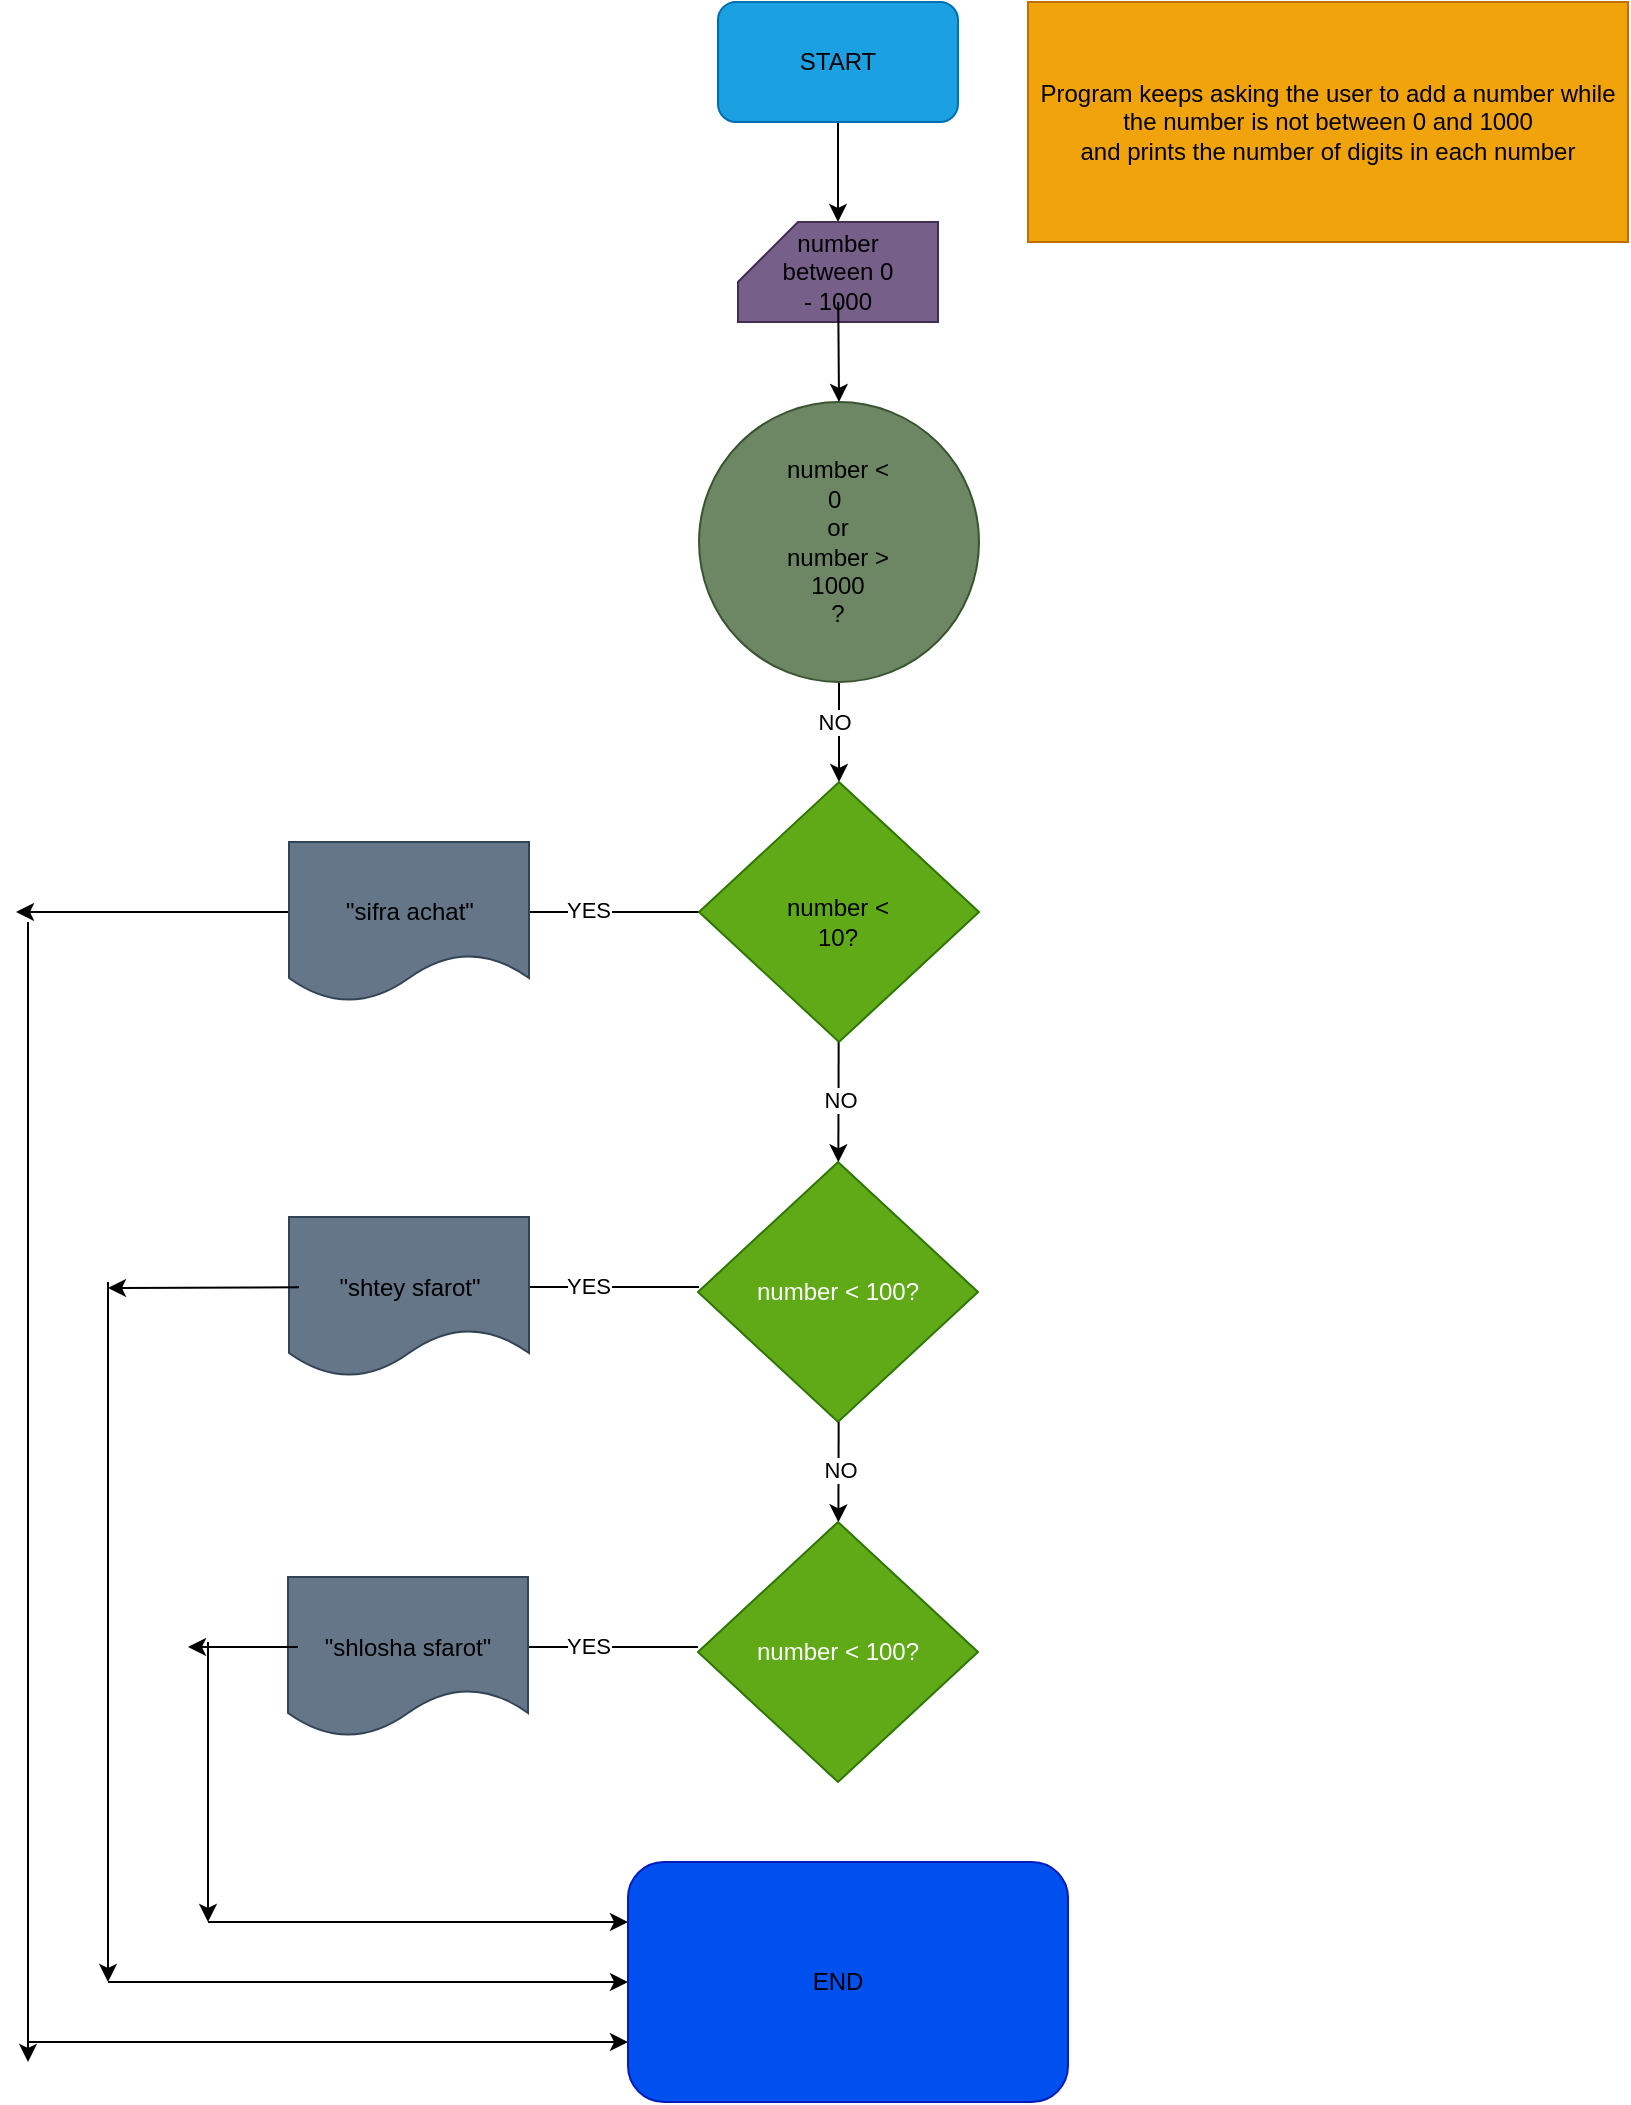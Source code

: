 <mxfile>
    <diagram id="uni_dMlymX2pteEVbZxF" name="Page-1">
        <mxGraphModel dx="632" dy="647" grid="1" gridSize="10" guides="1" tooltips="1" connect="1" arrows="1" fold="1" page="1" pageScale="1" pageWidth="850" pageHeight="1100" math="0" shadow="0">
            <root>
                <mxCell id="0"/>
                <mxCell id="1" parent="0"/>
                <mxCell id="2" style="edgeStyle=none;html=1;entryX=0.5;entryY=0;entryDx=0;entryDy=0;entryPerimeter=0;" parent="1" source="3" target="9" edge="1">
                    <mxGeometry relative="1" as="geometry"/>
                </mxCell>
                <mxCell id="3" value="" style="rounded=1;whiteSpace=wrap;html=1;fillColor=#1ba1e2;fontColor=#ffffff;strokeColor=#006EAF;" parent="1" vertex="1">
                    <mxGeometry x="365" y="20" width="120" height="60" as="geometry"/>
                </mxCell>
                <mxCell id="6" value="" style="rounded=1;whiteSpace=wrap;html=1;fillColor=#0050ef;fontColor=#ffffff;strokeColor=#001DBC;" parent="1" vertex="1">
                    <mxGeometry x="320" y="950" width="220" height="120" as="geometry"/>
                </mxCell>
                <mxCell id="7" value="START" style="text;html=1;strokeColor=none;fillColor=none;align=center;verticalAlign=middle;whiteSpace=wrap;rounded=0;" parent="1" vertex="1">
                    <mxGeometry x="395" y="35" width="60" height="30" as="geometry"/>
                </mxCell>
                <mxCell id="8" value="END" style="text;html=1;strokeColor=none;fillColor=none;align=center;verticalAlign=middle;whiteSpace=wrap;rounded=0;" parent="1" vertex="1">
                    <mxGeometry x="395" y="995" width="60" height="30" as="geometry"/>
                </mxCell>
                <mxCell id="9" value="" style="shape=card;whiteSpace=wrap;html=1;fillColor=#76608a;fontColor=#ffffff;strokeColor=#432D57;" parent="1" vertex="1">
                    <mxGeometry x="375" y="130" width="100" height="50" as="geometry"/>
                </mxCell>
                <mxCell id="10" style="edgeStyle=none;html=1;entryX=0.5;entryY=0;entryDx=0;entryDy=0;" parent="1" source="11" edge="1">
                    <mxGeometry relative="1" as="geometry">
                        <mxPoint x="425.5" y="220" as="targetPoint"/>
                    </mxGeometry>
                </mxCell>
                <mxCell id="11" value="number between 0 - 1000" style="text;html=1;strokeColor=none;fillColor=none;align=center;verticalAlign=middle;whiteSpace=wrap;rounded=0;" parent="1" vertex="1">
                    <mxGeometry x="395" y="140" width="60" height="30" as="geometry"/>
                </mxCell>
                <mxCell id="32" style="edgeStyle=none;html=1;" parent="1" target="26" edge="1">
                    <mxGeometry relative="1" as="geometry">
                        <mxPoint x="425.5" y="360" as="sourcePoint"/>
                    </mxGeometry>
                </mxCell>
                <mxCell id="33" value="NO" style="edgeLabel;html=1;align=center;verticalAlign=middle;resizable=0;points=[];" parent="32" vertex="1" connectable="0">
                    <mxGeometry x="-0.222" y="-3" relative="1" as="geometry">
                        <mxPoint as="offset"/>
                    </mxGeometry>
                </mxCell>
                <mxCell id="38" style="edgeStyle=none;html=1;" parent="1" source="26" edge="1">
                    <mxGeometry relative="1" as="geometry">
                        <mxPoint x="230" y="475" as="targetPoint"/>
                    </mxGeometry>
                </mxCell>
                <mxCell id="41" value="YES" style="edgeLabel;html=1;align=center;verticalAlign=middle;resizable=0;points=[];" parent="38" vertex="1" connectable="0">
                    <mxGeometry x="-0.1" y="-1" relative="1" as="geometry">
                        <mxPoint x="1" as="offset"/>
                    </mxGeometry>
                </mxCell>
                <mxCell id="40" style="edgeStyle=none;html=1;" parent="1" source="26" target="39" edge="1">
                    <mxGeometry relative="1" as="geometry"/>
                </mxCell>
                <mxCell id="42" value="NO" style="edgeLabel;html=1;align=center;verticalAlign=middle;resizable=0;points=[];" parent="40" vertex="1" connectable="0">
                    <mxGeometry x="-0.05" relative="1" as="geometry">
                        <mxPoint as="offset"/>
                    </mxGeometry>
                </mxCell>
                <mxCell id="26" value="" style="rhombus;whiteSpace=wrap;html=1;fillColor=#60a917;fontColor=#ffffff;strokeColor=#2D7600;" parent="1" vertex="1">
                    <mxGeometry x="355.5" y="410" width="140" height="130" as="geometry"/>
                </mxCell>
                <mxCell id="35" value="number &amp;lt; 10?" style="text;html=1;strokeColor=none;fillColor=none;align=center;verticalAlign=middle;whiteSpace=wrap;rounded=0;" parent="1" vertex="1">
                    <mxGeometry x="395" y="465" width="60" height="30" as="geometry"/>
                </mxCell>
                <mxCell id="36" value="" style="shape=document;whiteSpace=wrap;html=1;boundedLbl=1;fillColor=#647687;fontColor=#ffffff;strokeColor=#314354;" parent="1" vertex="1">
                    <mxGeometry x="150.5" y="440" width="120" height="80" as="geometry"/>
                </mxCell>
                <mxCell id="54" style="edgeStyle=none;html=1;" parent="1" edge="1">
                    <mxGeometry relative="1" as="geometry">
                        <mxPoint x="14" y="475" as="targetPoint"/>
                        <mxPoint x="150" y="475" as="sourcePoint"/>
                    </mxGeometry>
                </mxCell>
                <mxCell id="37" value="&quot;sifra achat&quot;" style="text;html=1;strokeColor=none;fillColor=none;align=center;verticalAlign=middle;whiteSpace=wrap;rounded=0;" parent="1" vertex="1">
                    <mxGeometry x="155.5" y="435" width="110" height="80" as="geometry"/>
                </mxCell>
                <mxCell id="39" value="number &amp;lt; 100?" style="rhombus;whiteSpace=wrap;html=1;fillColor=#60a917;fontColor=#ffffff;strokeColor=#2D7600;" parent="1" vertex="1">
                    <mxGeometry x="355" y="600" width="140" height="130" as="geometry"/>
                </mxCell>
                <mxCell id="43" style="edgeStyle=none;html=1;" parent="1" target="45" edge="1">
                    <mxGeometry relative="1" as="geometry">
                        <mxPoint x="425.329" y="730.002" as="sourcePoint"/>
                    </mxGeometry>
                </mxCell>
                <mxCell id="44" value="NO" style="edgeLabel;html=1;align=center;verticalAlign=middle;resizable=0;points=[];" parent="43" vertex="1" connectable="0">
                    <mxGeometry x="-0.05" relative="1" as="geometry">
                        <mxPoint as="offset"/>
                    </mxGeometry>
                </mxCell>
                <mxCell id="45" value="number &amp;lt; 100?" style="rhombus;whiteSpace=wrap;html=1;fillColor=#60a917;fontColor=#ffffff;strokeColor=#2D7600;" parent="1" vertex="1">
                    <mxGeometry x="355" y="780" width="140" height="130" as="geometry"/>
                </mxCell>
                <mxCell id="46" style="edgeStyle=none;html=1;" parent="1" edge="1">
                    <mxGeometry relative="1" as="geometry">
                        <mxPoint x="355.5" y="662.5" as="sourcePoint"/>
                        <mxPoint x="230" y="662.5" as="targetPoint"/>
                    </mxGeometry>
                </mxCell>
                <mxCell id="47" value="YES" style="edgeLabel;html=1;align=center;verticalAlign=middle;resizable=0;points=[];" parent="46" vertex="1" connectable="0">
                    <mxGeometry x="-0.1" y="-1" relative="1" as="geometry">
                        <mxPoint x="1" as="offset"/>
                    </mxGeometry>
                </mxCell>
                <mxCell id="48" value="" style="shape=document;whiteSpace=wrap;html=1;boundedLbl=1;fillColor=#647687;fontColor=#ffffff;strokeColor=#314354;" parent="1" vertex="1">
                    <mxGeometry x="150.5" y="627.5" width="120" height="80" as="geometry"/>
                </mxCell>
                <mxCell id="57" style="edgeStyle=none;html=1;" parent="1" source="49" edge="1">
                    <mxGeometry relative="1" as="geometry">
                        <mxPoint x="60" y="663" as="targetPoint"/>
                    </mxGeometry>
                </mxCell>
                <mxCell id="49" value="&quot;shtey sfarot&quot;" style="text;html=1;strokeColor=none;fillColor=none;align=center;verticalAlign=middle;whiteSpace=wrap;rounded=0;" parent="1" vertex="1">
                    <mxGeometry x="155.5" y="622.5" width="110" height="80" as="geometry"/>
                </mxCell>
                <mxCell id="50" style="edgeStyle=none;html=1;" parent="1" edge="1">
                    <mxGeometry relative="1" as="geometry">
                        <mxPoint x="355" y="842.5" as="sourcePoint"/>
                        <mxPoint x="229.5" y="842.5" as="targetPoint"/>
                    </mxGeometry>
                </mxCell>
                <mxCell id="51" value="YES" style="edgeLabel;html=1;align=center;verticalAlign=middle;resizable=0;points=[];" parent="50" vertex="1" connectable="0">
                    <mxGeometry x="-0.1" y="-1" relative="1" as="geometry">
                        <mxPoint x="1" as="offset"/>
                    </mxGeometry>
                </mxCell>
                <mxCell id="52" value="" style="shape=document;whiteSpace=wrap;html=1;boundedLbl=1;fillColor=#647687;fontColor=#ffffff;strokeColor=#314354;" parent="1" vertex="1">
                    <mxGeometry x="150" y="807.5" width="120" height="80" as="geometry"/>
                </mxCell>
                <mxCell id="60" style="edgeStyle=none;html=1;" parent="1" source="53" edge="1">
                    <mxGeometry relative="1" as="geometry">
                        <mxPoint x="100" y="842.5" as="targetPoint"/>
                    </mxGeometry>
                </mxCell>
                <mxCell id="53" value="&quot;shlosha sfarot&quot;" style="text;html=1;strokeColor=none;fillColor=none;align=center;verticalAlign=middle;whiteSpace=wrap;rounded=0;" parent="1" vertex="1">
                    <mxGeometry x="155" y="802.5" width="110" height="80" as="geometry"/>
                </mxCell>
                <mxCell id="55" value="" style="endArrow=classic;html=1;" parent="1" edge="1">
                    <mxGeometry width="50" height="50" relative="1" as="geometry">
                        <mxPoint x="20" y="480" as="sourcePoint"/>
                        <mxPoint x="20" y="1050" as="targetPoint"/>
                    </mxGeometry>
                </mxCell>
                <mxCell id="56" value="" style="endArrow=classic;html=1;entryX=0;entryY=0.75;entryDx=0;entryDy=0;" parent="1" target="6" edge="1">
                    <mxGeometry width="50" height="50" relative="1" as="geometry">
                        <mxPoint x="20" y="1040" as="sourcePoint"/>
                        <mxPoint x="250" y="750" as="targetPoint"/>
                    </mxGeometry>
                </mxCell>
                <mxCell id="58" value="" style="endArrow=classic;html=1;" parent="1" edge="1">
                    <mxGeometry width="50" height="50" relative="1" as="geometry">
                        <mxPoint x="60" y="660" as="sourcePoint"/>
                        <mxPoint x="60" y="1010" as="targetPoint"/>
                    </mxGeometry>
                </mxCell>
                <mxCell id="61" value="" style="endArrow=classic;html=1;" parent="1" edge="1">
                    <mxGeometry width="50" height="50" relative="1" as="geometry">
                        <mxPoint x="110" y="840" as="sourcePoint"/>
                        <mxPoint x="110" y="980" as="targetPoint"/>
                    </mxGeometry>
                </mxCell>
                <mxCell id="62" value="" style="endArrow=classic;html=1;entryX=0;entryY=0.25;entryDx=0;entryDy=0;" parent="1" target="6" edge="1">
                    <mxGeometry width="50" height="50" relative="1" as="geometry">
                        <mxPoint x="110" y="980" as="sourcePoint"/>
                        <mxPoint x="250" y="750" as="targetPoint"/>
                    </mxGeometry>
                </mxCell>
                <mxCell id="63" value="" style="endArrow=classic;html=1;entryX=0;entryY=0.5;entryDx=0;entryDy=0;" parent="1" target="6" edge="1">
                    <mxGeometry width="50" height="50" relative="1" as="geometry">
                        <mxPoint x="60" y="1010" as="sourcePoint"/>
                        <mxPoint x="250" y="750" as="targetPoint"/>
                    </mxGeometry>
                </mxCell>
                <mxCell id="69" value="" style="ellipse;whiteSpace=wrap;html=1;aspect=fixed;fillColor=#6d8764;fontColor=#ffffff;strokeColor=#3A5431;" parent="1" vertex="1">
                    <mxGeometry x="355.5" y="220" width="140" height="140" as="geometry"/>
                </mxCell>
                <mxCell id="70" value="number &amp;lt; 0&amp;nbsp;&lt;br&gt;or&lt;br&gt;number &amp;gt; 1000&lt;br&gt;?" style="text;html=1;strokeColor=none;fillColor=none;align=center;verticalAlign=middle;whiteSpace=wrap;rounded=0;" parent="1" vertex="1">
                    <mxGeometry x="395" y="275" width="60" height="30" as="geometry"/>
                </mxCell>
                <mxCell id="72" value="Program keeps asking the user to add a number while the number is not between 0 and 1000&lt;br&gt;&lt;span lang=&quot;en&quot; class=&quot;HwtZe&quot;&gt;and prints the number of digits in each number&lt;/span&gt;" style="text;html=1;strokeColor=#BD7000;fillColor=#f0a30a;align=center;verticalAlign=middle;whiteSpace=wrap;rounded=0;fontColor=#000000;" parent="1" vertex="1">
                    <mxGeometry x="520" y="20" width="300" height="120" as="geometry"/>
                </mxCell>
            </root>
        </mxGraphModel>
    </diagram>
</mxfile>